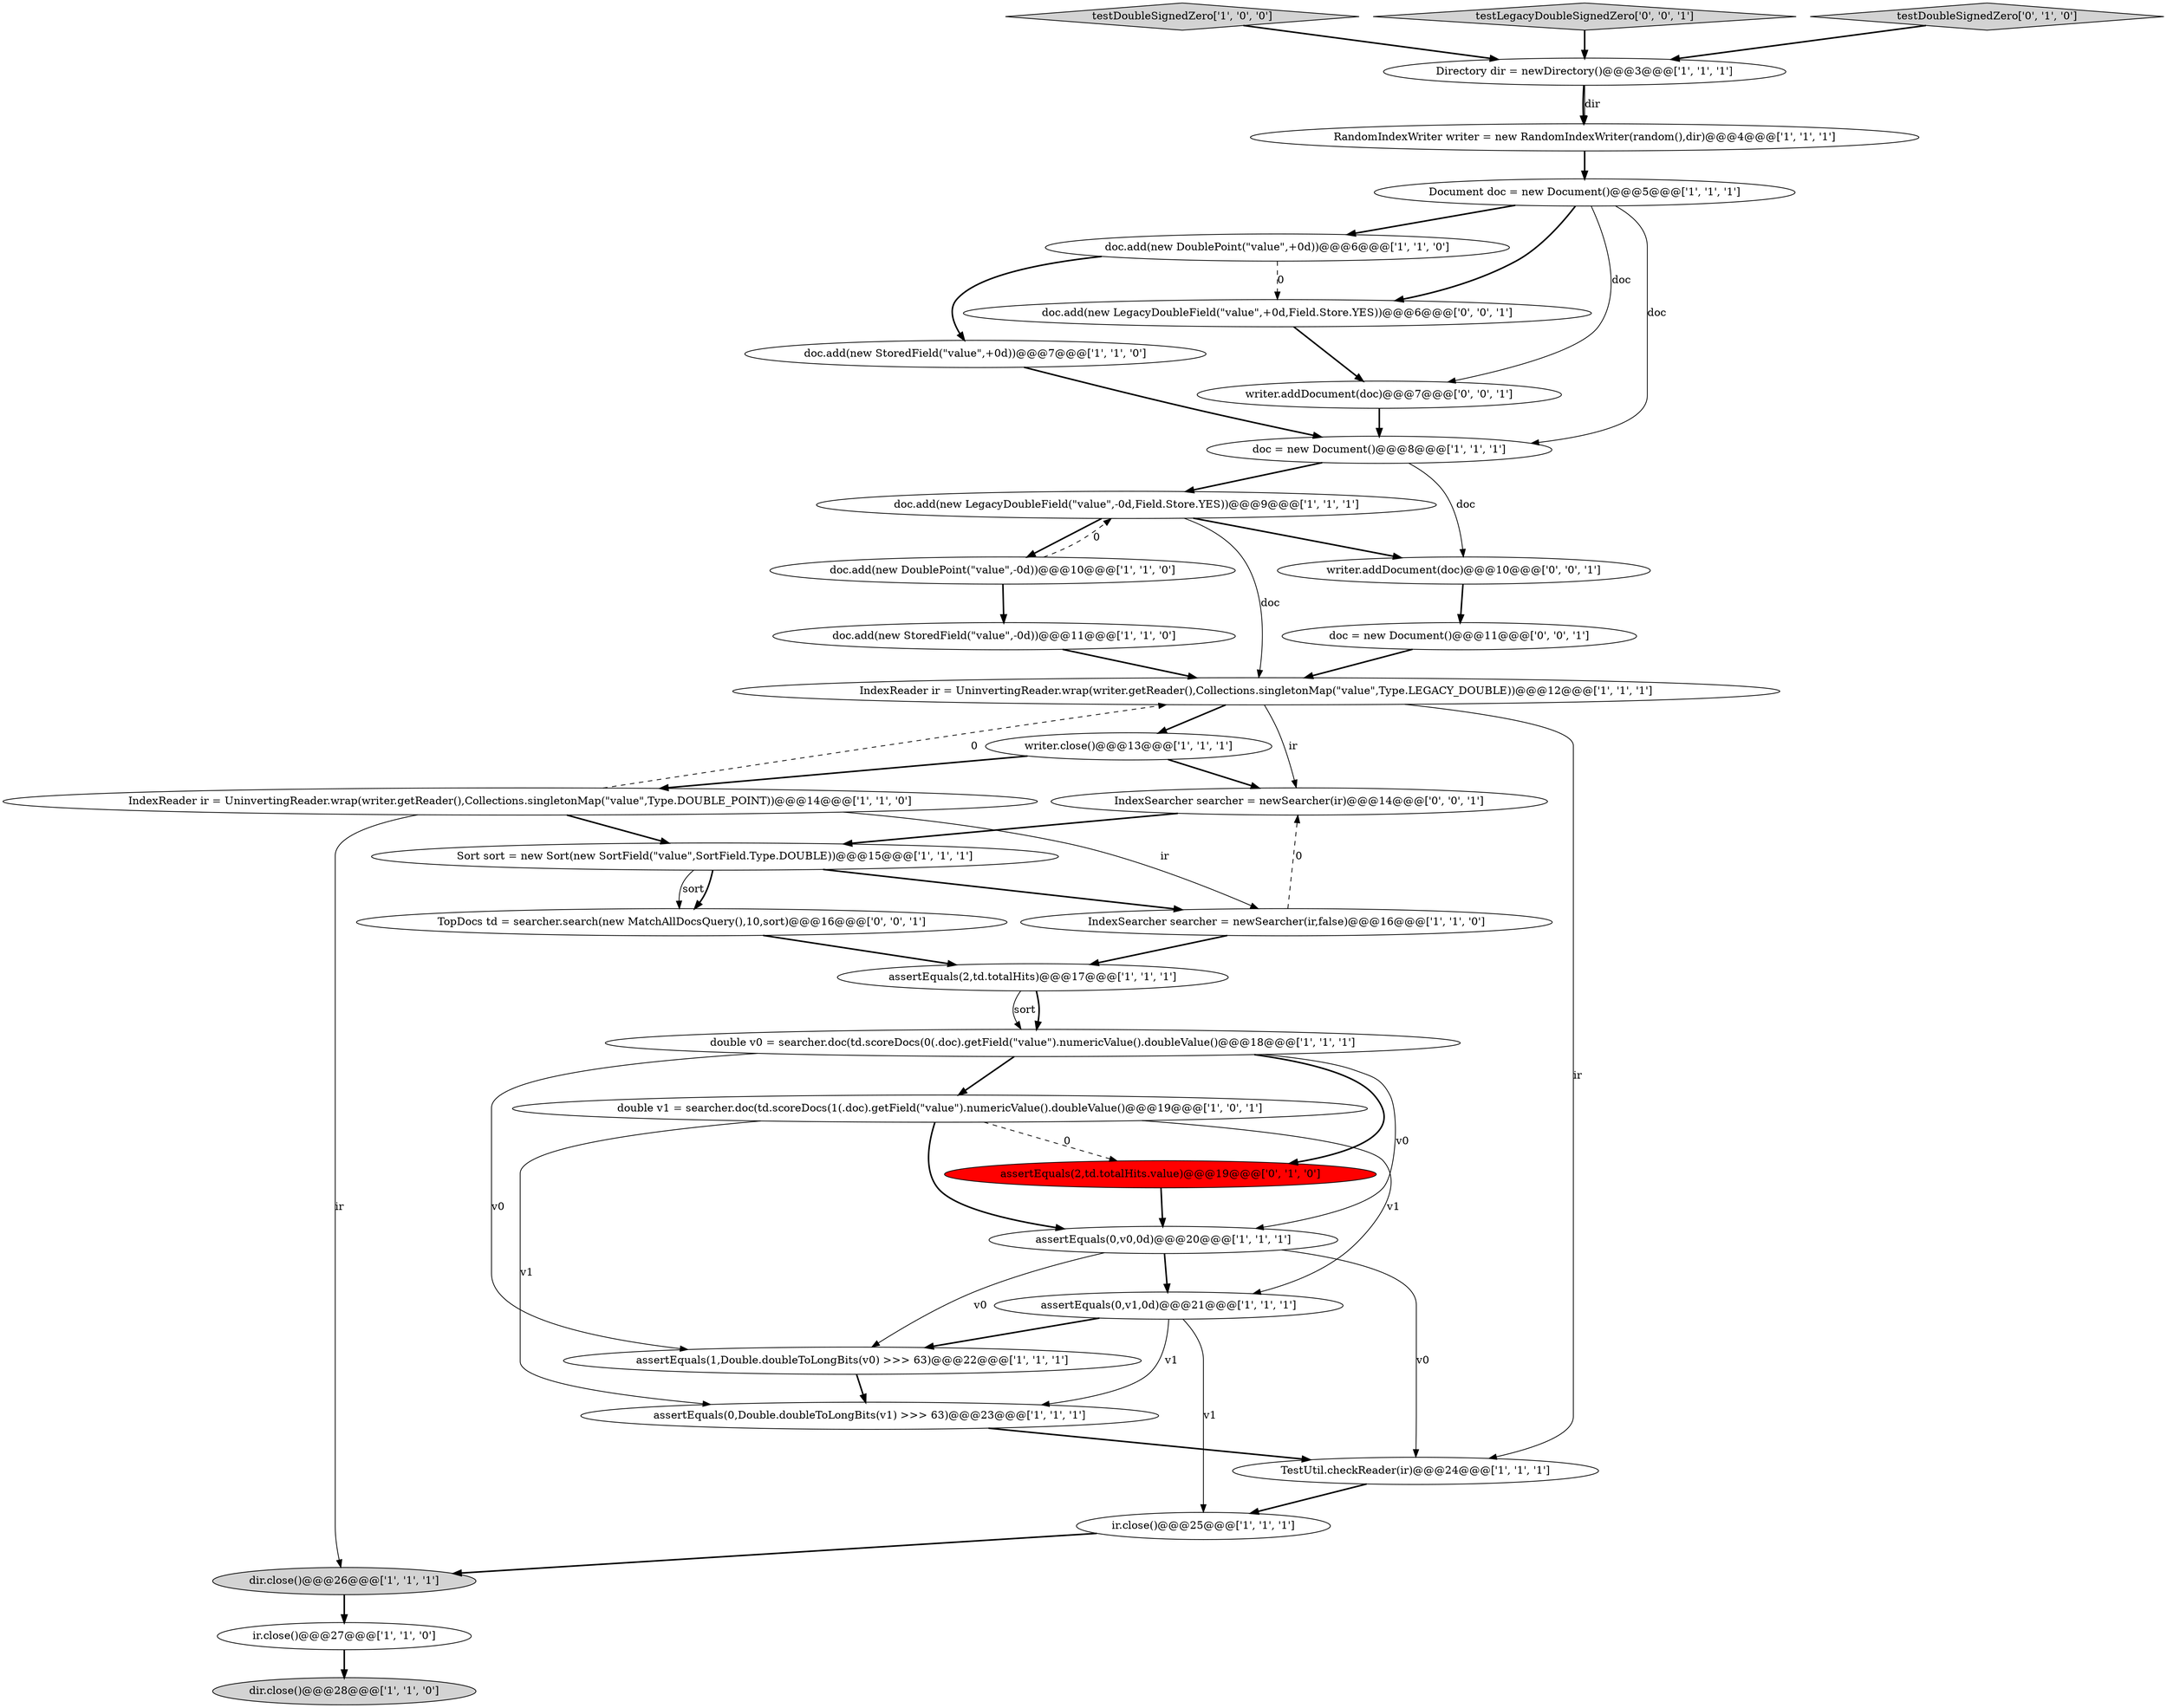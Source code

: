 digraph {
35 [style = filled, label = "writer.addDocument(doc)@@@7@@@['0', '0', '1']", fillcolor = white, shape = ellipse image = "AAA0AAABBB3BBB"];
19 [style = filled, label = "IndexSearcher searcher = newSearcher(ir,false)@@@16@@@['1', '1', '0']", fillcolor = white, shape = ellipse image = "AAA0AAABBB1BBB"];
17 [style = filled, label = "Directory dir = newDirectory()@@@3@@@['1', '1', '1']", fillcolor = white, shape = ellipse image = "AAA0AAABBB1BBB"];
22 [style = filled, label = "RandomIndexWriter writer = new RandomIndexWriter(random(),dir)@@@4@@@['1', '1', '1']", fillcolor = white, shape = ellipse image = "AAA0AAABBB1BBB"];
31 [style = filled, label = "doc = new Document()@@@11@@@['0', '0', '1']", fillcolor = white, shape = ellipse image = "AAA0AAABBB3BBB"];
18 [style = filled, label = "doc.add(new DoublePoint(\"value\",+0d))@@@6@@@['1', '1', '0']", fillcolor = white, shape = ellipse image = "AAA0AAABBB1BBB"];
14 [style = filled, label = "doc.add(new StoredField(\"value\",-0d))@@@11@@@['1', '1', '0']", fillcolor = white, shape = ellipse image = "AAA0AAABBB1BBB"];
1 [style = filled, label = "TestUtil.checkReader(ir)@@@24@@@['1', '1', '1']", fillcolor = white, shape = ellipse image = "AAA0AAABBB1BBB"];
9 [style = filled, label = "doc.add(new StoredField(\"value\",+0d))@@@7@@@['1', '1', '0']", fillcolor = white, shape = ellipse image = "AAA0AAABBB1BBB"];
21 [style = filled, label = "assertEquals(0,v1,0d)@@@21@@@['1', '1', '1']", fillcolor = white, shape = ellipse image = "AAA0AAABBB1BBB"];
8 [style = filled, label = "Sort sort = new Sort(new SortField(\"value\",SortField.Type.DOUBLE))@@@15@@@['1', '1', '1']", fillcolor = white, shape = ellipse image = "AAA0AAABBB1BBB"];
15 [style = filled, label = "assertEquals(0,Double.doubleToLongBits(v1) >>> 63)@@@23@@@['1', '1', '1']", fillcolor = white, shape = ellipse image = "AAA0AAABBB1BBB"];
27 [style = filled, label = "assertEquals(2,td.totalHits.value)@@@19@@@['0', '1', '0']", fillcolor = red, shape = ellipse image = "AAA1AAABBB2BBB"];
11 [style = filled, label = "testDoubleSignedZero['1', '0', '0']", fillcolor = lightgray, shape = diamond image = "AAA0AAABBB1BBB"];
20 [style = filled, label = "double v0 = searcher.doc(td.scoreDocs(0(.doc).getField(\"value\").numericValue().doubleValue()@@@18@@@['1', '1', '1']", fillcolor = white, shape = ellipse image = "AAA0AAABBB1BBB"];
29 [style = filled, label = "TopDocs td = searcher.search(new MatchAllDocsQuery(),10,sort)@@@16@@@['0', '0', '1']", fillcolor = white, shape = ellipse image = "AAA0AAABBB3BBB"];
12 [style = filled, label = "dir.close()@@@28@@@['1', '1', '0']", fillcolor = lightgray, shape = ellipse image = "AAA0AAABBB1BBB"];
30 [style = filled, label = "doc.add(new LegacyDoubleField(\"value\",+0d,Field.Store.YES))@@@6@@@['0', '0', '1']", fillcolor = white, shape = ellipse image = "AAA0AAABBB3BBB"];
2 [style = filled, label = "IndexReader ir = UninvertingReader.wrap(writer.getReader(),Collections.singletonMap(\"value\",Type.DOUBLE_POINT))@@@14@@@['1', '1', '0']", fillcolor = white, shape = ellipse image = "AAA0AAABBB1BBB"];
26 [style = filled, label = "assertEquals(0,v0,0d)@@@20@@@['1', '1', '1']", fillcolor = white, shape = ellipse image = "AAA0AAABBB1BBB"];
7 [style = filled, label = "doc.add(new LegacyDoubleField(\"value\",-0d,Field.Store.YES))@@@9@@@['1', '1', '1']", fillcolor = white, shape = ellipse image = "AAA0AAABBB1BBB"];
25 [style = filled, label = "IndexReader ir = UninvertingReader.wrap(writer.getReader(),Collections.singletonMap(\"value\",Type.LEGACY_DOUBLE))@@@12@@@['1', '1', '1']", fillcolor = white, shape = ellipse image = "AAA0AAABBB1BBB"];
33 [style = filled, label = "testLegacyDoubleSignedZero['0', '0', '1']", fillcolor = lightgray, shape = diamond image = "AAA0AAABBB3BBB"];
16 [style = filled, label = "double v1 = searcher.doc(td.scoreDocs(1(.doc).getField(\"value\").numericValue().doubleValue()@@@19@@@['1', '0', '1']", fillcolor = white, shape = ellipse image = "AAA0AAABBB1BBB"];
3 [style = filled, label = "ir.close()@@@27@@@['1', '1', '0']", fillcolor = white, shape = ellipse image = "AAA0AAABBB1BBB"];
23 [style = filled, label = "dir.close()@@@26@@@['1', '1', '1']", fillcolor = lightgray, shape = ellipse image = "AAA0AAABBB1BBB"];
6 [style = filled, label = "Document doc = new Document()@@@5@@@['1', '1', '1']", fillcolor = white, shape = ellipse image = "AAA0AAABBB1BBB"];
32 [style = filled, label = "writer.addDocument(doc)@@@10@@@['0', '0', '1']", fillcolor = white, shape = ellipse image = "AAA0AAABBB3BBB"];
34 [style = filled, label = "IndexSearcher searcher = newSearcher(ir)@@@14@@@['0', '0', '1']", fillcolor = white, shape = ellipse image = "AAA0AAABBB3BBB"];
10 [style = filled, label = "ir.close()@@@25@@@['1', '1', '1']", fillcolor = white, shape = ellipse image = "AAA0AAABBB1BBB"];
28 [style = filled, label = "testDoubleSignedZero['0', '1', '0']", fillcolor = lightgray, shape = diamond image = "AAA0AAABBB2BBB"];
5 [style = filled, label = "writer.close()@@@13@@@['1', '1', '1']", fillcolor = white, shape = ellipse image = "AAA0AAABBB1BBB"];
13 [style = filled, label = "doc.add(new DoublePoint(\"value\",-0d))@@@10@@@['1', '1', '0']", fillcolor = white, shape = ellipse image = "AAA0AAABBB1BBB"];
24 [style = filled, label = "assertEquals(2,td.totalHits)@@@17@@@['1', '1', '1']", fillcolor = white, shape = ellipse image = "AAA0AAABBB1BBB"];
0 [style = filled, label = "assertEquals(1,Double.doubleToLongBits(v0) >>> 63)@@@22@@@['1', '1', '1']", fillcolor = white, shape = ellipse image = "AAA0AAABBB1BBB"];
4 [style = filled, label = "doc = new Document()@@@8@@@['1', '1', '1']", fillcolor = white, shape = ellipse image = "AAA0AAABBB1BBB"];
7->13 [style = bold, label=""];
13->7 [style = dashed, label="0"];
7->32 [style = bold, label=""];
14->25 [style = bold, label=""];
31->25 [style = bold, label=""];
21->0 [style = bold, label=""];
16->27 [style = dashed, label="0"];
18->30 [style = dashed, label="0"];
26->0 [style = solid, label="v0"];
6->18 [style = bold, label=""];
8->19 [style = bold, label=""];
33->17 [style = bold, label=""];
9->4 [style = bold, label=""];
16->21 [style = solid, label="v1"];
16->26 [style = bold, label=""];
4->32 [style = solid, label="doc"];
23->3 [style = bold, label=""];
3->12 [style = bold, label=""];
34->8 [style = bold, label=""];
17->22 [style = bold, label=""];
21->10 [style = solid, label="v1"];
7->25 [style = solid, label="doc"];
2->23 [style = solid, label="ir"];
35->4 [style = bold, label=""];
0->15 [style = bold, label=""];
4->7 [style = bold, label=""];
6->4 [style = solid, label="doc"];
19->24 [style = bold, label=""];
6->35 [style = solid, label="doc"];
24->20 [style = bold, label=""];
26->21 [style = bold, label=""];
20->27 [style = bold, label=""];
5->34 [style = bold, label=""];
19->34 [style = dashed, label="0"];
5->2 [style = bold, label=""];
27->26 [style = bold, label=""];
20->16 [style = bold, label=""];
30->35 [style = bold, label=""];
25->1 [style = solid, label="ir"];
10->23 [style = bold, label=""];
21->15 [style = solid, label="v1"];
25->34 [style = solid, label="ir"];
16->15 [style = solid, label="v1"];
20->0 [style = solid, label="v0"];
20->26 [style = solid, label="v0"];
18->9 [style = bold, label=""];
2->25 [style = dashed, label="0"];
28->17 [style = bold, label=""];
8->29 [style = solid, label="sort"];
17->22 [style = solid, label="dir"];
25->5 [style = bold, label=""];
11->17 [style = bold, label=""];
2->19 [style = solid, label="ir"];
24->20 [style = solid, label="sort"];
29->24 [style = bold, label=""];
1->10 [style = bold, label=""];
13->14 [style = bold, label=""];
8->29 [style = bold, label=""];
32->31 [style = bold, label=""];
2->8 [style = bold, label=""];
22->6 [style = bold, label=""];
26->1 [style = solid, label="v0"];
15->1 [style = bold, label=""];
6->30 [style = bold, label=""];
}
